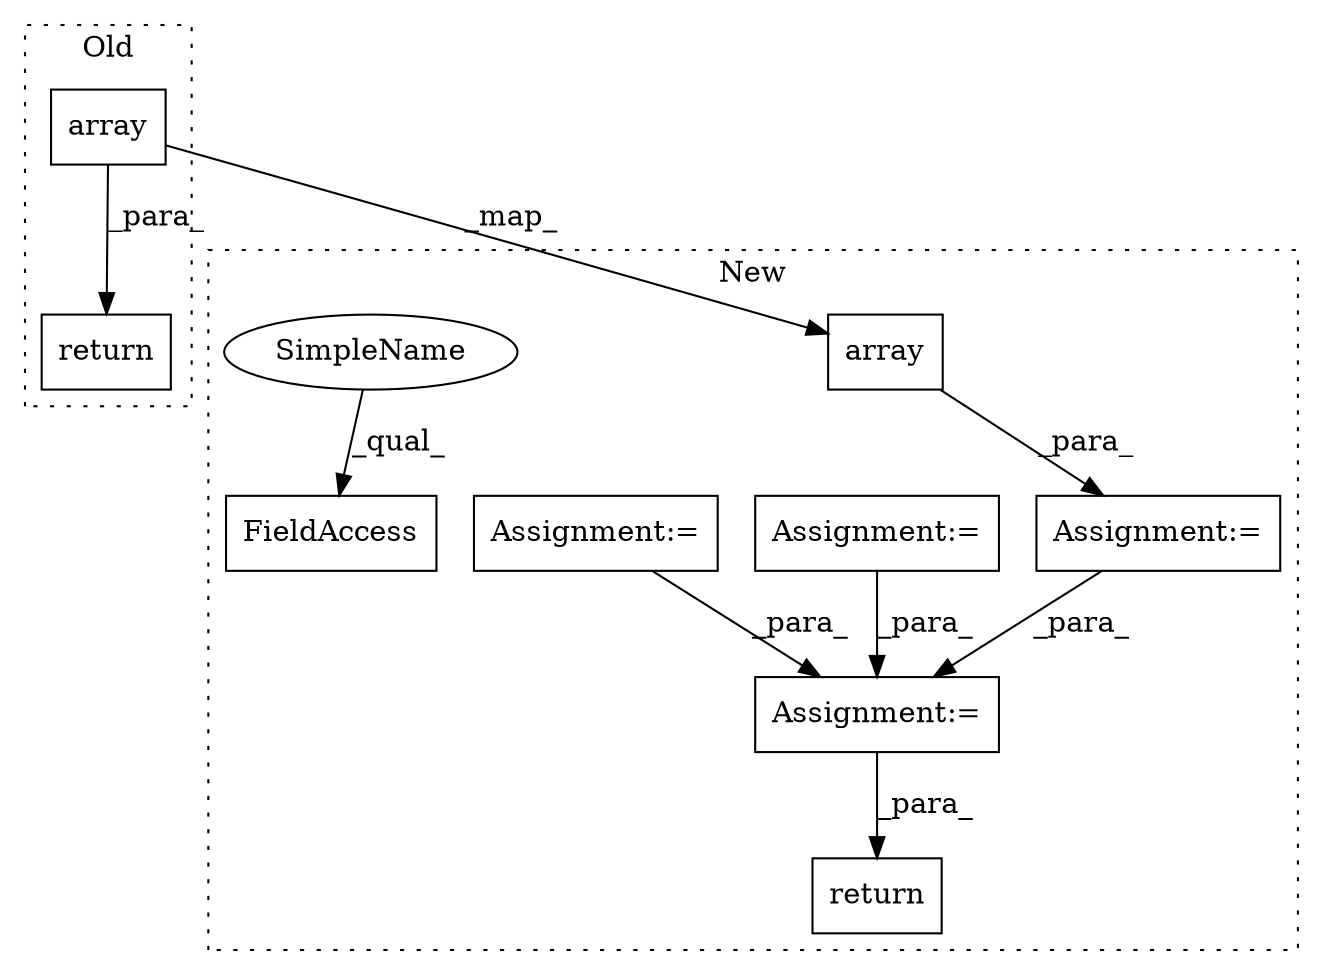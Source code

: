 digraph G {
subgraph cluster0 {
1 [label="array" a="32" s="390,451" l="6,1" shape="box"];
4 [label="return" a="41" s="377" l="7" shape="box"];
label = "Old";
style="dotted";
}
subgraph cluster1 {
2 [label="array" a="32" s="842,903" l="6,1" shape="box"];
3 [label="Assignment:=" a="7" s="835" l="1" shape="box"];
5 [label="return" a="41" s="1523" l="7" shape="box"];
6 [label="Assignment:=" a="7" s="1413" l="1" shape="box"];
7 [label="Assignment:=" a="7" s="1056" l="1" shape="box"];
8 [label="FieldAccess" a="22" s="1461" l="13" shape="box"];
9 [label="Assignment:=" a="7" s="1496" l="2" shape="box"];
10 [label="SimpleName" a="42" s="1461" l="5" shape="ellipse"];
label = "New";
style="dotted";
}
1 -> 2 [label="_map_"];
1 -> 4 [label="_para_"];
2 -> 3 [label="_para_"];
3 -> 9 [label="_para_"];
6 -> 9 [label="_para_"];
7 -> 9 [label="_para_"];
9 -> 5 [label="_para_"];
10 -> 8 [label="_qual_"];
}